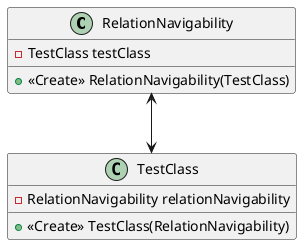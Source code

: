 @startuml
class RelationNavigability{
- TestClass testClass
+ <<Create>> RelationNavigability(TestClass)
}
class TestClass{
- RelationNavigability relationNavigability
+ <<Create>> TestClass(RelationNavigability)
}

RelationNavigability <--> TestClass
@enduml